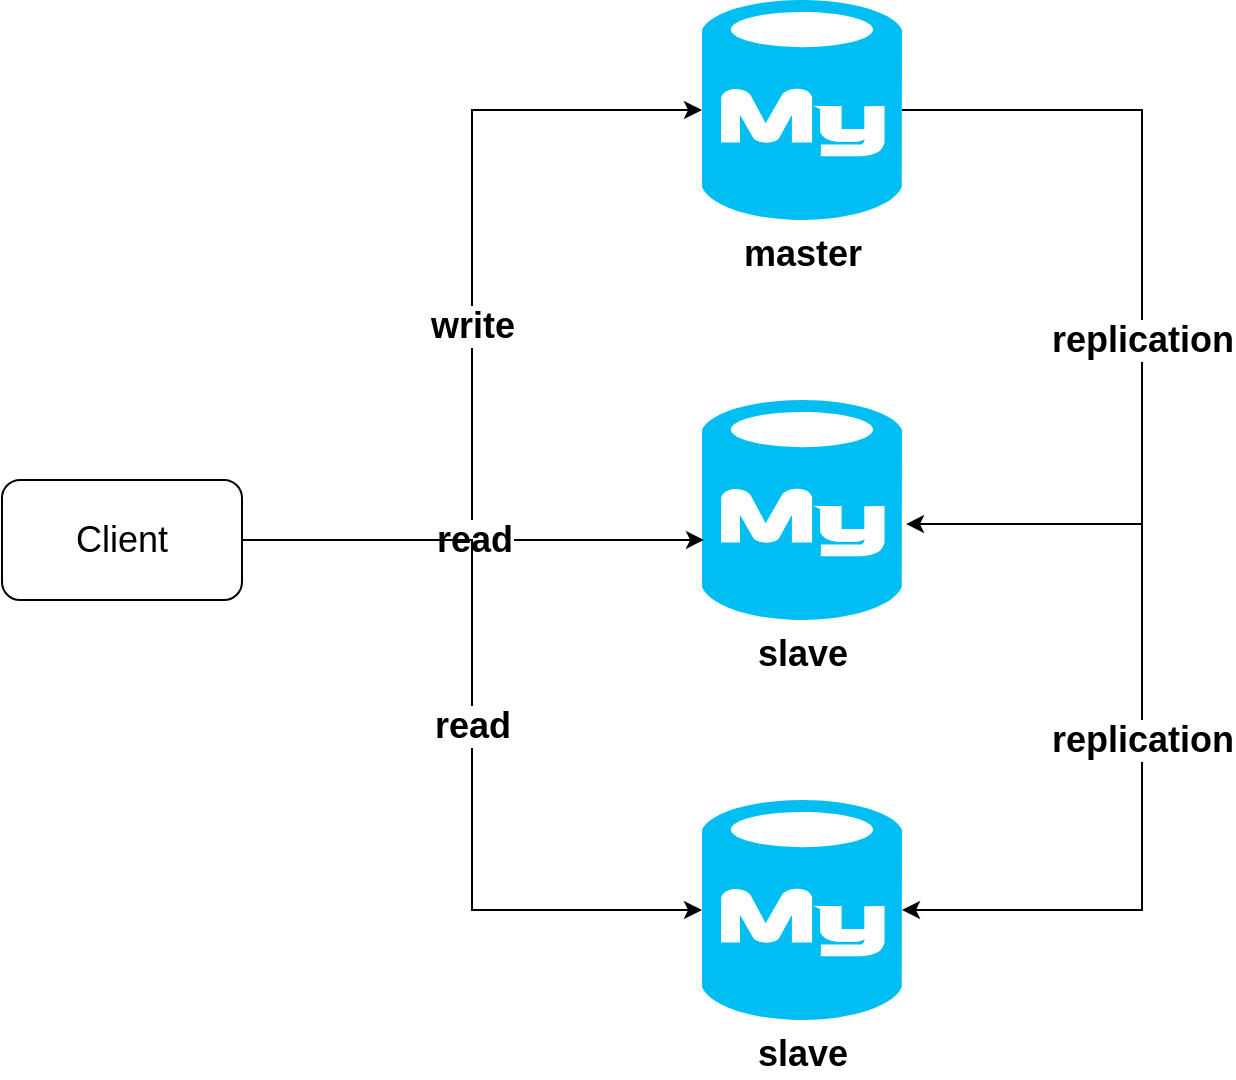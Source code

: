 <mxfile version="21.2.7" type="github">
  <diagram name="第 1 页" id="-dlh2YYQd3B3YwDSxHTu">
    <mxGraphModel dx="1434" dy="756" grid="1" gridSize="10" guides="1" tooltips="1" connect="1" arrows="1" fold="1" page="1" pageScale="1" pageWidth="827" pageHeight="1169" math="0" shadow="0">
      <root>
        <mxCell id="0" />
        <mxCell id="1" parent="0" />
        <mxCell id="mCb4LsVjQbuzS1WQIJIA-5" style="edgeStyle=orthogonalEdgeStyle;rounded=0;orthogonalLoop=1;jettySize=auto;html=1;entryX=1.02;entryY=0.564;entryDx=0;entryDy=0;entryPerimeter=0;exitX=1;exitY=0.5;exitDx=0;exitDy=0;exitPerimeter=0;" edge="1" parent="1" source="mCb4LsVjQbuzS1WQIJIA-1" target="mCb4LsVjQbuzS1WQIJIA-3">
          <mxGeometry relative="1" as="geometry">
            <Array as="points">
              <mxPoint x="610" y="175" />
              <mxPoint x="610" y="382" />
            </Array>
          </mxGeometry>
        </mxCell>
        <mxCell id="mCb4LsVjQbuzS1WQIJIA-6" value="&lt;b style=&quot;border-color: var(--border-color); font-size: 18px;&quot;&gt;replication&lt;/b&gt;" style="edgeStyle=orthogonalEdgeStyle;rounded=0;orthogonalLoop=1;jettySize=auto;html=1;entryX=1;entryY=0.5;entryDx=0;entryDy=0;entryPerimeter=0;exitX=1;exitY=0.5;exitDx=0;exitDy=0;exitPerimeter=0;" edge="1" parent="1" source="mCb4LsVjQbuzS1WQIJIA-1" target="mCb4LsVjQbuzS1WQIJIA-4">
          <mxGeometry x="-0.266" relative="1" as="geometry">
            <Array as="points">
              <mxPoint x="610" y="175" />
              <mxPoint x="610" y="575" />
            </Array>
            <mxPoint as="offset" />
          </mxGeometry>
        </mxCell>
        <mxCell id="mCb4LsVjQbuzS1WQIJIA-11" value="&lt;font style=&quot;font-size: 18px;&quot;&gt;&lt;b&gt;replication&lt;/b&gt;&lt;/font&gt;" style="edgeLabel;html=1;align=center;verticalAlign=middle;resizable=0;points=[];" vertex="1" connectable="0" parent="mCb4LsVjQbuzS1WQIJIA-6">
          <mxGeometry x="0.425" y="2" relative="1" as="geometry">
            <mxPoint x="-2" y="-21" as="offset" />
          </mxGeometry>
        </mxCell>
        <mxCell id="mCb4LsVjQbuzS1WQIJIA-1" value="&lt;font style=&quot;font-size: 18px;&quot;&gt;&lt;b&gt;master&lt;/b&gt;&lt;/font&gt;" style="verticalLabelPosition=bottom;html=1;verticalAlign=top;align=center;strokeColor=none;fillColor=#00BEF2;shape=mxgraph.azure.mysql_database;" vertex="1" parent="1">
          <mxGeometry x="390" y="120" width="100" height="110" as="geometry" />
        </mxCell>
        <mxCell id="mCb4LsVjQbuzS1WQIJIA-3" value="&lt;font style=&quot;font-size: 18px;&quot;&gt;&lt;b style=&quot;&quot;&gt;slave&lt;/b&gt;&lt;/font&gt;" style="verticalLabelPosition=bottom;html=1;verticalAlign=top;align=center;strokeColor=none;fillColor=#00BEF2;shape=mxgraph.azure.mysql_database;" vertex="1" parent="1">
          <mxGeometry x="390" y="320" width="100" height="110" as="geometry" />
        </mxCell>
        <mxCell id="mCb4LsVjQbuzS1WQIJIA-4" value="&lt;font style=&quot;font-size: 18px;&quot;&gt;&lt;b&gt;slave&lt;/b&gt;&lt;/font&gt;" style="verticalLabelPosition=bottom;html=1;verticalAlign=top;align=center;strokeColor=none;fillColor=#00BEF2;shape=mxgraph.azure.mysql_database;" vertex="1" parent="1">
          <mxGeometry x="390" y="520" width="100" height="110" as="geometry" />
        </mxCell>
        <mxCell id="mCb4LsVjQbuzS1WQIJIA-8" value="&lt;font style=&quot;font-size: 18px;&quot;&gt;&lt;b&gt;write&lt;/b&gt;&lt;/font&gt;" style="edgeStyle=orthogonalEdgeStyle;rounded=0;orthogonalLoop=1;jettySize=auto;html=1;entryX=0;entryY=0.5;entryDx=0;entryDy=0;entryPerimeter=0;" edge="1" parent="1" source="mCb4LsVjQbuzS1WQIJIA-7" target="mCb4LsVjQbuzS1WQIJIA-1">
          <mxGeometry relative="1" as="geometry" />
        </mxCell>
        <mxCell id="mCb4LsVjQbuzS1WQIJIA-9" value="&lt;font style=&quot;font-size: 18px;&quot;&gt;&lt;b&gt;read&lt;/b&gt;&lt;/font&gt;" style="edgeStyle=orthogonalEdgeStyle;rounded=0;orthogonalLoop=1;jettySize=auto;html=1;entryX=0.01;entryY=0.636;entryDx=0;entryDy=0;entryPerimeter=0;" edge="1" parent="1" source="mCb4LsVjQbuzS1WQIJIA-7" target="mCb4LsVjQbuzS1WQIJIA-3">
          <mxGeometry relative="1" as="geometry" />
        </mxCell>
        <mxCell id="mCb4LsVjQbuzS1WQIJIA-10" value="&lt;b&gt;&lt;font style=&quot;font-size: 18px;&quot;&gt;read&lt;/font&gt;&lt;/b&gt;" style="edgeStyle=orthogonalEdgeStyle;rounded=0;orthogonalLoop=1;jettySize=auto;html=1;entryX=0;entryY=0.5;entryDx=0;entryDy=0;entryPerimeter=0;" edge="1" parent="1" source="mCb4LsVjQbuzS1WQIJIA-7" target="mCb4LsVjQbuzS1WQIJIA-4">
          <mxGeometry relative="1" as="geometry" />
        </mxCell>
        <mxCell id="mCb4LsVjQbuzS1WQIJIA-7" value="&lt;font style=&quot;font-size: 18px;&quot;&gt;Client&lt;/font&gt;" style="rounded=1;whiteSpace=wrap;html=1;" vertex="1" parent="1">
          <mxGeometry x="40" y="360" width="120" height="60" as="geometry" />
        </mxCell>
      </root>
    </mxGraphModel>
  </diagram>
</mxfile>
